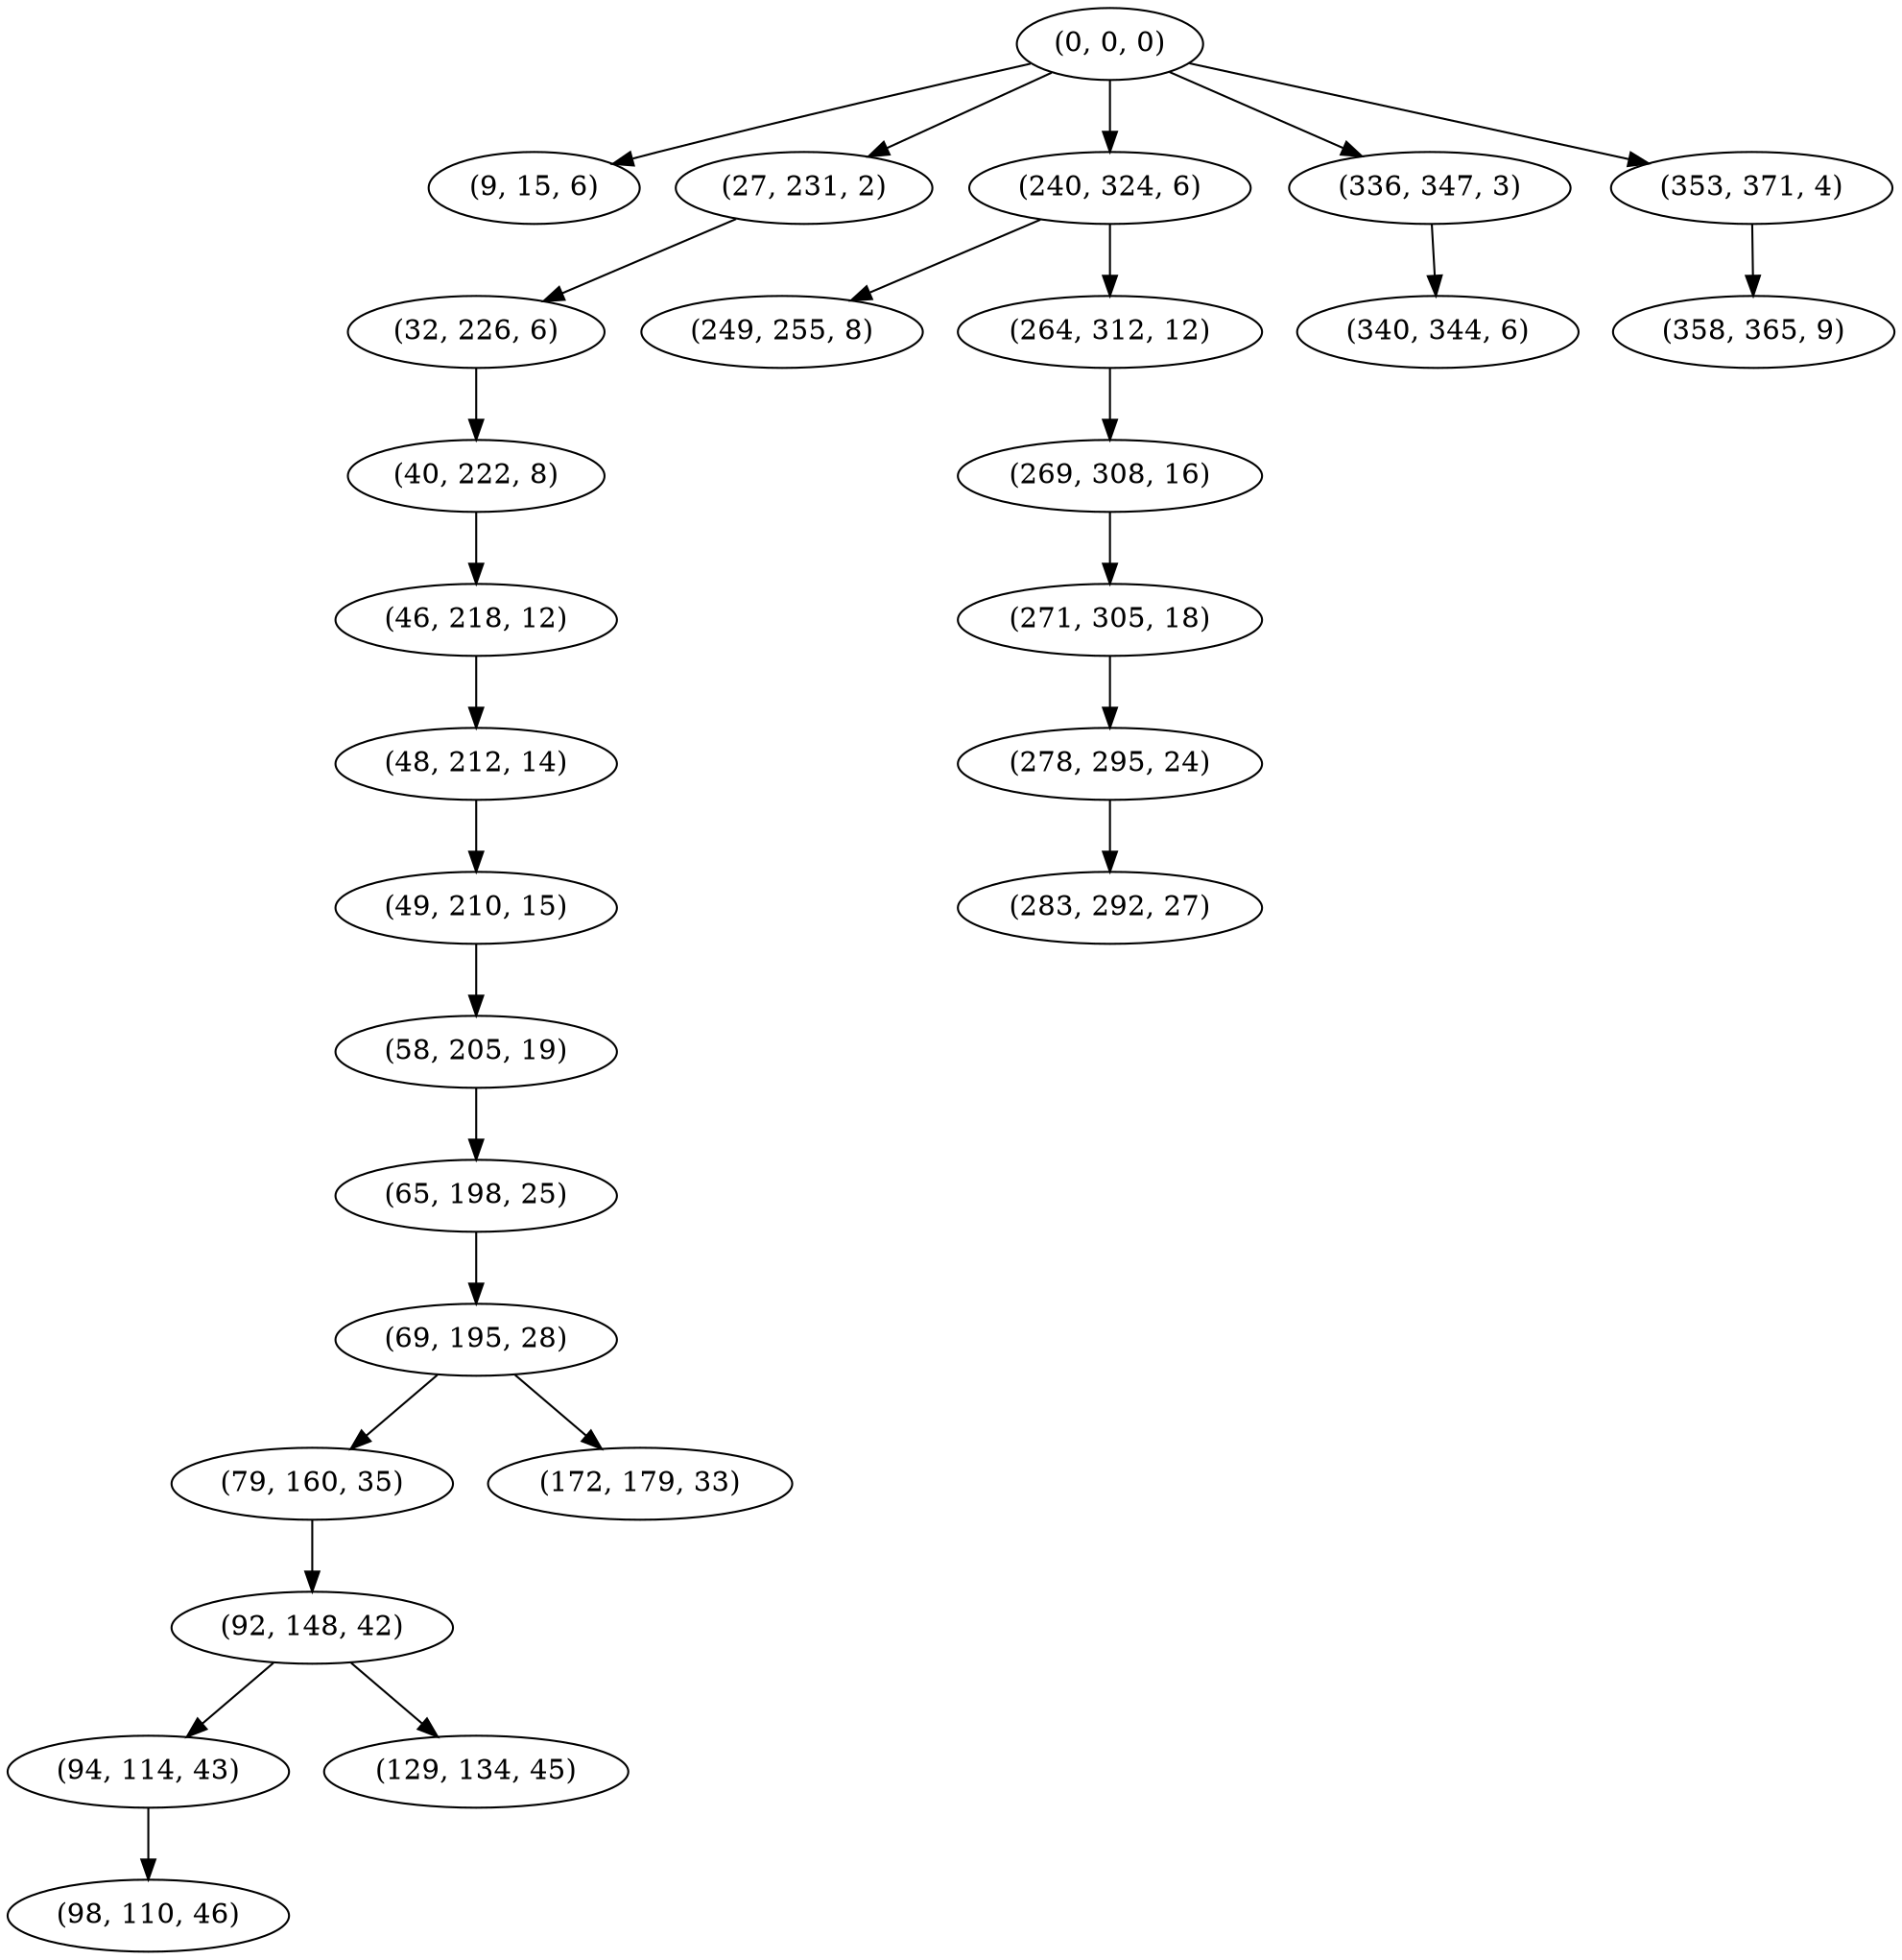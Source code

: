digraph tree {
    "(0, 0, 0)";
    "(9, 15, 6)";
    "(27, 231, 2)";
    "(32, 226, 6)";
    "(40, 222, 8)";
    "(46, 218, 12)";
    "(48, 212, 14)";
    "(49, 210, 15)";
    "(58, 205, 19)";
    "(65, 198, 25)";
    "(69, 195, 28)";
    "(79, 160, 35)";
    "(92, 148, 42)";
    "(94, 114, 43)";
    "(98, 110, 46)";
    "(129, 134, 45)";
    "(172, 179, 33)";
    "(240, 324, 6)";
    "(249, 255, 8)";
    "(264, 312, 12)";
    "(269, 308, 16)";
    "(271, 305, 18)";
    "(278, 295, 24)";
    "(283, 292, 27)";
    "(336, 347, 3)";
    "(340, 344, 6)";
    "(353, 371, 4)";
    "(358, 365, 9)";
    "(0, 0, 0)" -> "(9, 15, 6)";
    "(0, 0, 0)" -> "(27, 231, 2)";
    "(0, 0, 0)" -> "(240, 324, 6)";
    "(0, 0, 0)" -> "(336, 347, 3)";
    "(0, 0, 0)" -> "(353, 371, 4)";
    "(27, 231, 2)" -> "(32, 226, 6)";
    "(32, 226, 6)" -> "(40, 222, 8)";
    "(40, 222, 8)" -> "(46, 218, 12)";
    "(46, 218, 12)" -> "(48, 212, 14)";
    "(48, 212, 14)" -> "(49, 210, 15)";
    "(49, 210, 15)" -> "(58, 205, 19)";
    "(58, 205, 19)" -> "(65, 198, 25)";
    "(65, 198, 25)" -> "(69, 195, 28)";
    "(69, 195, 28)" -> "(79, 160, 35)";
    "(69, 195, 28)" -> "(172, 179, 33)";
    "(79, 160, 35)" -> "(92, 148, 42)";
    "(92, 148, 42)" -> "(94, 114, 43)";
    "(92, 148, 42)" -> "(129, 134, 45)";
    "(94, 114, 43)" -> "(98, 110, 46)";
    "(240, 324, 6)" -> "(249, 255, 8)";
    "(240, 324, 6)" -> "(264, 312, 12)";
    "(264, 312, 12)" -> "(269, 308, 16)";
    "(269, 308, 16)" -> "(271, 305, 18)";
    "(271, 305, 18)" -> "(278, 295, 24)";
    "(278, 295, 24)" -> "(283, 292, 27)";
    "(336, 347, 3)" -> "(340, 344, 6)";
    "(353, 371, 4)" -> "(358, 365, 9)";
}

